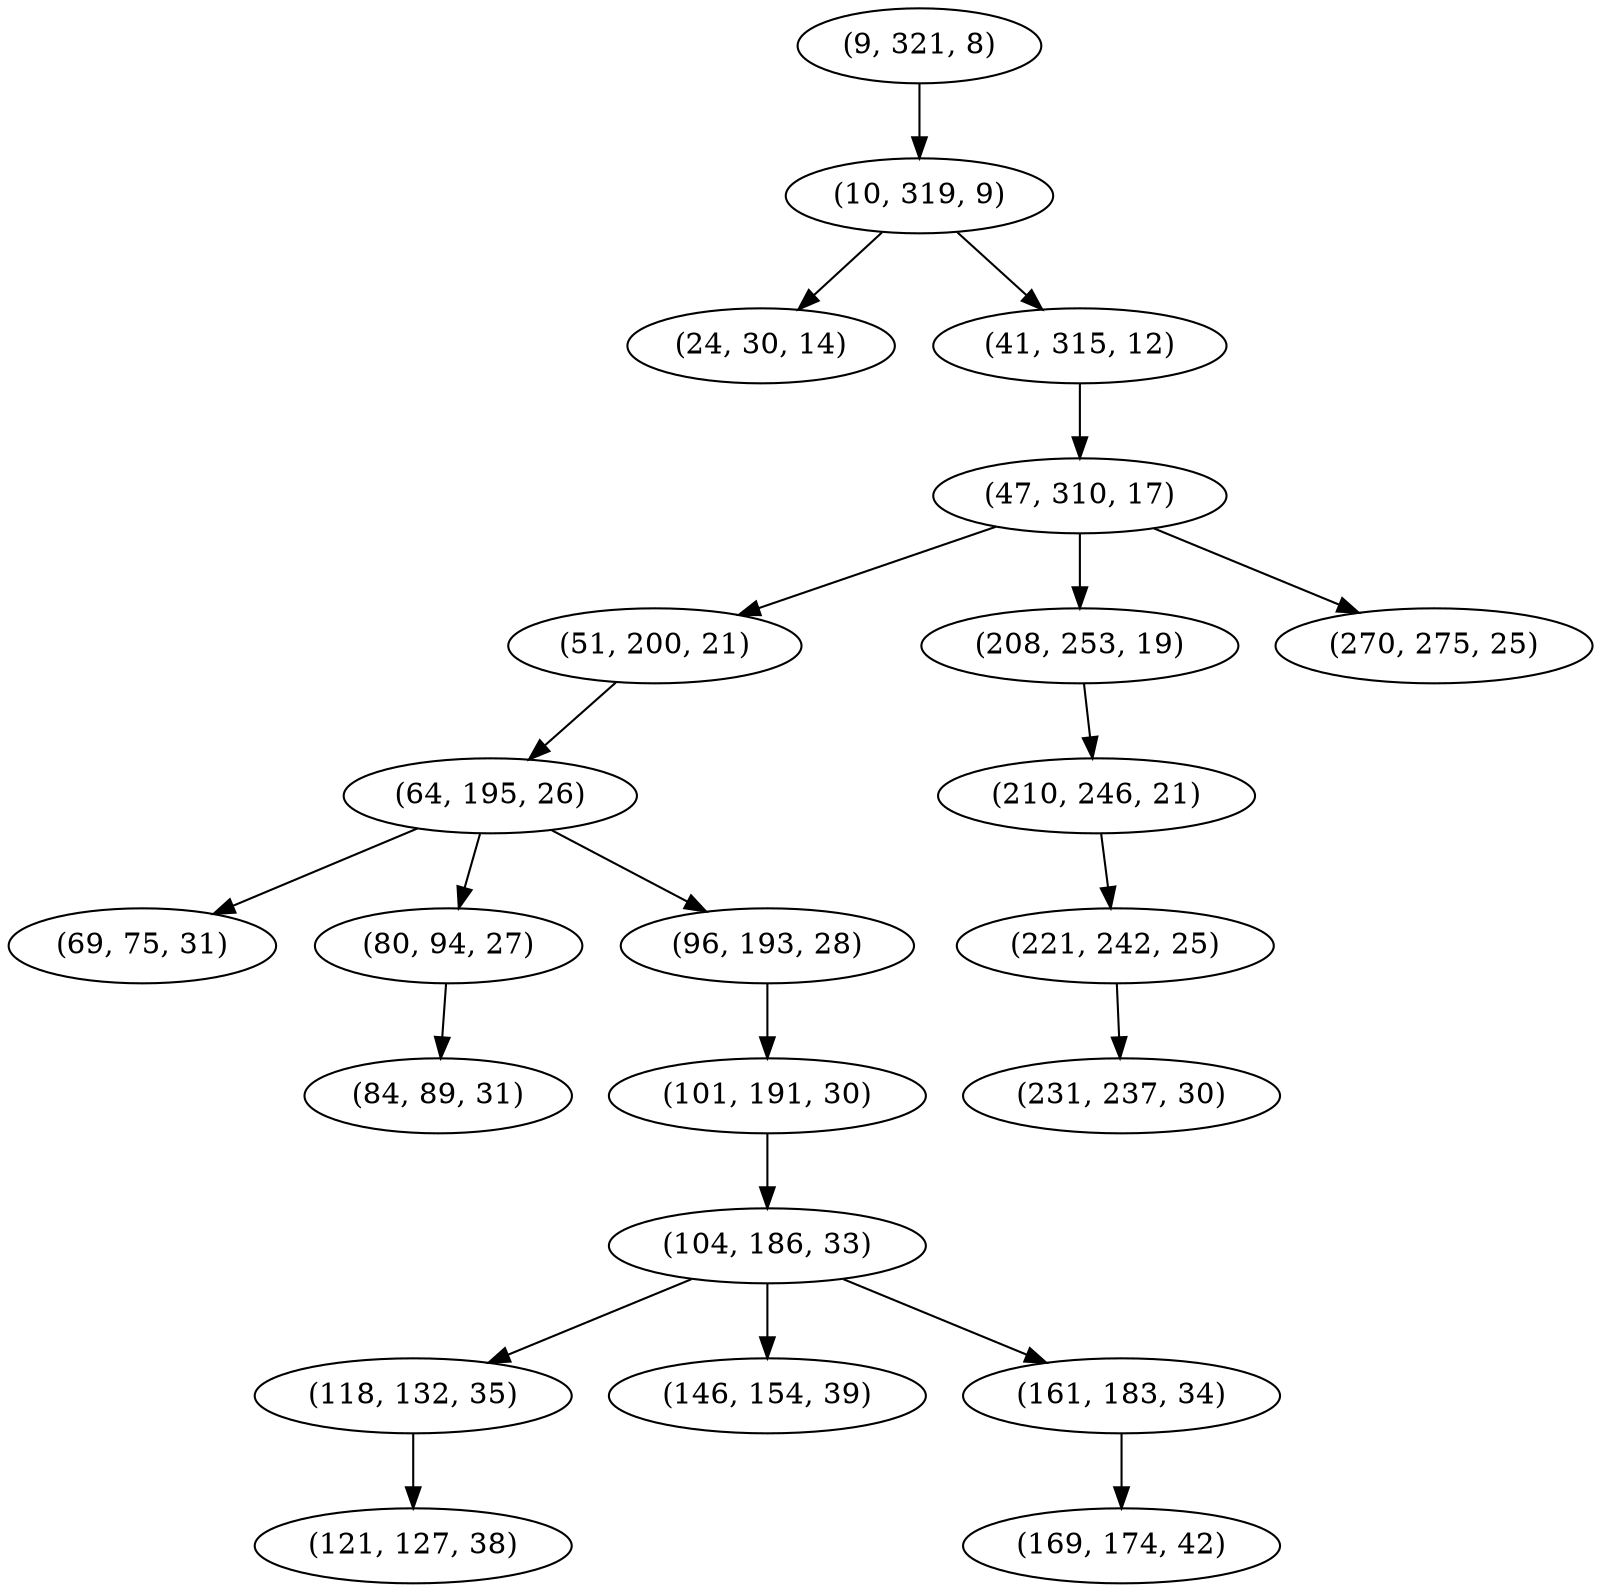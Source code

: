 digraph tree {
    "(9, 321, 8)";
    "(10, 319, 9)";
    "(24, 30, 14)";
    "(41, 315, 12)";
    "(47, 310, 17)";
    "(51, 200, 21)";
    "(64, 195, 26)";
    "(69, 75, 31)";
    "(80, 94, 27)";
    "(84, 89, 31)";
    "(96, 193, 28)";
    "(101, 191, 30)";
    "(104, 186, 33)";
    "(118, 132, 35)";
    "(121, 127, 38)";
    "(146, 154, 39)";
    "(161, 183, 34)";
    "(169, 174, 42)";
    "(208, 253, 19)";
    "(210, 246, 21)";
    "(221, 242, 25)";
    "(231, 237, 30)";
    "(270, 275, 25)";
    "(9, 321, 8)" -> "(10, 319, 9)";
    "(10, 319, 9)" -> "(24, 30, 14)";
    "(10, 319, 9)" -> "(41, 315, 12)";
    "(41, 315, 12)" -> "(47, 310, 17)";
    "(47, 310, 17)" -> "(51, 200, 21)";
    "(47, 310, 17)" -> "(208, 253, 19)";
    "(47, 310, 17)" -> "(270, 275, 25)";
    "(51, 200, 21)" -> "(64, 195, 26)";
    "(64, 195, 26)" -> "(69, 75, 31)";
    "(64, 195, 26)" -> "(80, 94, 27)";
    "(64, 195, 26)" -> "(96, 193, 28)";
    "(80, 94, 27)" -> "(84, 89, 31)";
    "(96, 193, 28)" -> "(101, 191, 30)";
    "(101, 191, 30)" -> "(104, 186, 33)";
    "(104, 186, 33)" -> "(118, 132, 35)";
    "(104, 186, 33)" -> "(146, 154, 39)";
    "(104, 186, 33)" -> "(161, 183, 34)";
    "(118, 132, 35)" -> "(121, 127, 38)";
    "(161, 183, 34)" -> "(169, 174, 42)";
    "(208, 253, 19)" -> "(210, 246, 21)";
    "(210, 246, 21)" -> "(221, 242, 25)";
    "(221, 242, 25)" -> "(231, 237, 30)";
}
